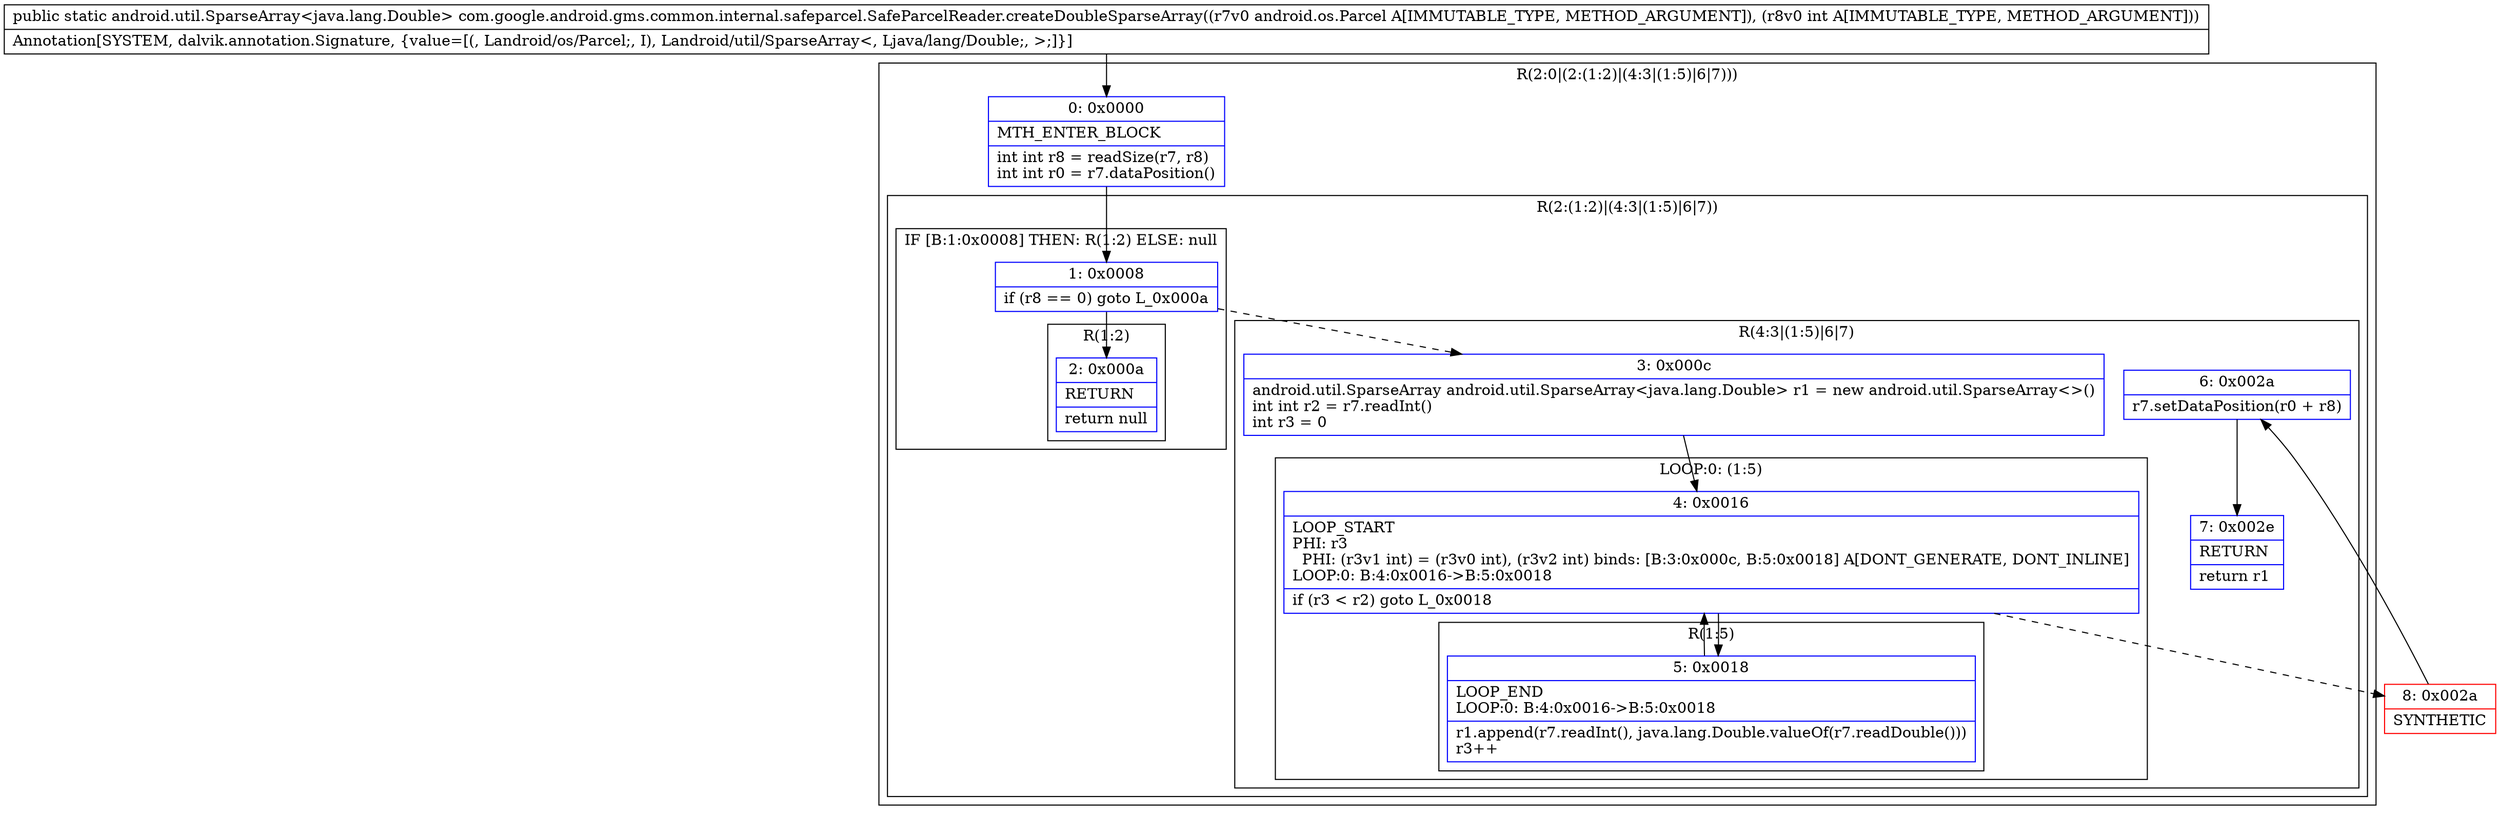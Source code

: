 digraph "CFG forcom.google.android.gms.common.internal.safeparcel.SafeParcelReader.createDoubleSparseArray(Landroid\/os\/Parcel;I)Landroid\/util\/SparseArray;" {
subgraph cluster_Region_2009665812 {
label = "R(2:0|(2:(1:2)|(4:3|(1:5)|6|7)))";
node [shape=record,color=blue];
Node_0 [shape=record,label="{0\:\ 0x0000|MTH_ENTER_BLOCK\l|int int r8 = readSize(r7, r8)\lint int r0 = r7.dataPosition()\l}"];
subgraph cluster_Region_670875267 {
label = "R(2:(1:2)|(4:3|(1:5)|6|7))";
node [shape=record,color=blue];
subgraph cluster_IfRegion_1621167004 {
label = "IF [B:1:0x0008] THEN: R(1:2) ELSE: null";
node [shape=record,color=blue];
Node_1 [shape=record,label="{1\:\ 0x0008|if (r8 == 0) goto L_0x000a\l}"];
subgraph cluster_Region_849563522 {
label = "R(1:2)";
node [shape=record,color=blue];
Node_2 [shape=record,label="{2\:\ 0x000a|RETURN\l|return null\l}"];
}
}
subgraph cluster_Region_672461561 {
label = "R(4:3|(1:5)|6|7)";
node [shape=record,color=blue];
Node_3 [shape=record,label="{3\:\ 0x000c|android.util.SparseArray android.util.SparseArray\<java.lang.Double\> r1 = new android.util.SparseArray\<\>()\lint int r2 = r7.readInt()\lint r3 = 0\l}"];
subgraph cluster_LoopRegion_1661161095 {
label = "LOOP:0: (1:5)";
node [shape=record,color=blue];
Node_4 [shape=record,label="{4\:\ 0x0016|LOOP_START\lPHI: r3 \l  PHI: (r3v1 int) = (r3v0 int), (r3v2 int) binds: [B:3:0x000c, B:5:0x0018] A[DONT_GENERATE, DONT_INLINE]\lLOOP:0: B:4:0x0016\-\>B:5:0x0018\l|if (r3 \< r2) goto L_0x0018\l}"];
subgraph cluster_Region_1560131005 {
label = "R(1:5)";
node [shape=record,color=blue];
Node_5 [shape=record,label="{5\:\ 0x0018|LOOP_END\lLOOP:0: B:4:0x0016\-\>B:5:0x0018\l|r1.append(r7.readInt(), java.lang.Double.valueOf(r7.readDouble()))\lr3++\l}"];
}
}
Node_6 [shape=record,label="{6\:\ 0x002a|r7.setDataPosition(r0 + r8)\l}"];
Node_7 [shape=record,label="{7\:\ 0x002e|RETURN\l|return r1\l}"];
}
}
}
Node_8 [shape=record,color=red,label="{8\:\ 0x002a|SYNTHETIC\l}"];
MethodNode[shape=record,label="{public static android.util.SparseArray\<java.lang.Double\> com.google.android.gms.common.internal.safeparcel.SafeParcelReader.createDoubleSparseArray((r7v0 android.os.Parcel A[IMMUTABLE_TYPE, METHOD_ARGUMENT]), (r8v0 int A[IMMUTABLE_TYPE, METHOD_ARGUMENT]))  | Annotation[SYSTEM, dalvik.annotation.Signature, \{value=[(, Landroid\/os\/Parcel;, I), Landroid\/util\/SparseArray\<, Ljava\/lang\/Double;, \>;]\}]\l}"];
MethodNode -> Node_0;
Node_0 -> Node_1;
Node_1 -> Node_2;
Node_1 -> Node_3[style=dashed];
Node_3 -> Node_4;
Node_4 -> Node_5;
Node_4 -> Node_8[style=dashed];
Node_5 -> Node_4;
Node_6 -> Node_7;
Node_8 -> Node_6;
}

